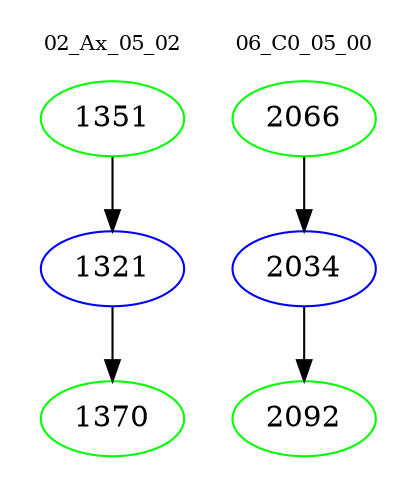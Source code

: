 digraph{
subgraph cluster_0 {
color = white
label = "02_Ax_05_02";
fontsize=10;
T0_1351 [label="1351", color="green"]
T0_1351 -> T0_1321 [color="black"]
T0_1321 [label="1321", color="blue"]
T0_1321 -> T0_1370 [color="black"]
T0_1370 [label="1370", color="green"]
}
subgraph cluster_1 {
color = white
label = "06_C0_05_00";
fontsize=10;
T1_2066 [label="2066", color="green"]
T1_2066 -> T1_2034 [color="black"]
T1_2034 [label="2034", color="blue"]
T1_2034 -> T1_2092 [color="black"]
T1_2092 [label="2092", color="green"]
}
}
